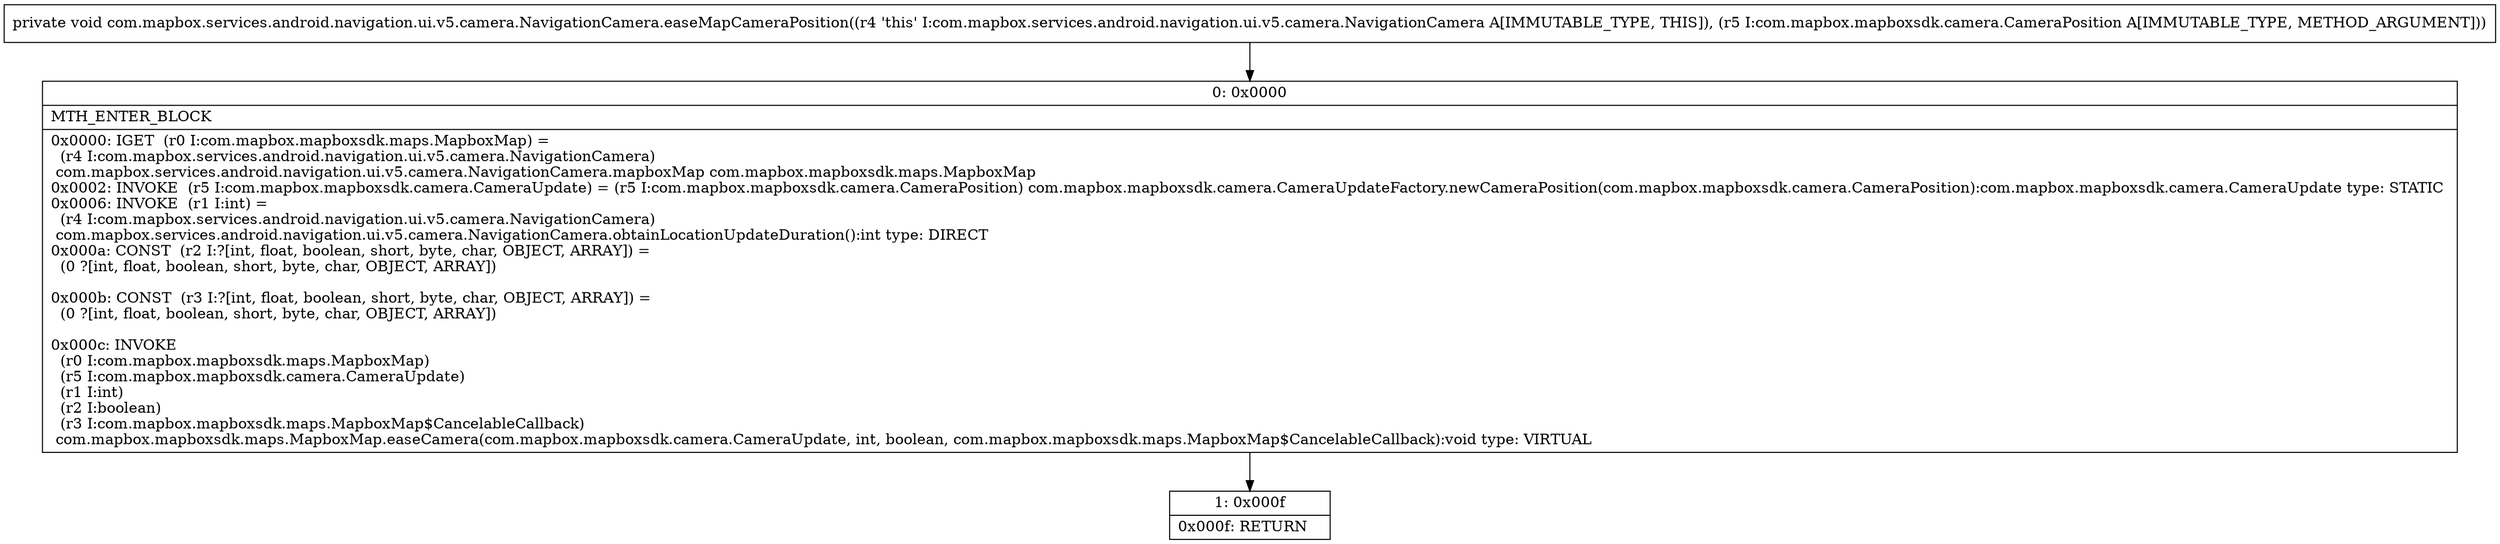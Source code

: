 digraph "CFG forcom.mapbox.services.android.navigation.ui.v5.camera.NavigationCamera.easeMapCameraPosition(Lcom\/mapbox\/mapboxsdk\/camera\/CameraPosition;)V" {
Node_0 [shape=record,label="{0\:\ 0x0000|MTH_ENTER_BLOCK\l|0x0000: IGET  (r0 I:com.mapbox.mapboxsdk.maps.MapboxMap) = \l  (r4 I:com.mapbox.services.android.navigation.ui.v5.camera.NavigationCamera)\l com.mapbox.services.android.navigation.ui.v5.camera.NavigationCamera.mapboxMap com.mapbox.mapboxsdk.maps.MapboxMap \l0x0002: INVOKE  (r5 I:com.mapbox.mapboxsdk.camera.CameraUpdate) = (r5 I:com.mapbox.mapboxsdk.camera.CameraPosition) com.mapbox.mapboxsdk.camera.CameraUpdateFactory.newCameraPosition(com.mapbox.mapboxsdk.camera.CameraPosition):com.mapbox.mapboxsdk.camera.CameraUpdate type: STATIC \l0x0006: INVOKE  (r1 I:int) = \l  (r4 I:com.mapbox.services.android.navigation.ui.v5.camera.NavigationCamera)\l com.mapbox.services.android.navigation.ui.v5.camera.NavigationCamera.obtainLocationUpdateDuration():int type: DIRECT \l0x000a: CONST  (r2 I:?[int, float, boolean, short, byte, char, OBJECT, ARRAY]) = \l  (0 ?[int, float, boolean, short, byte, char, OBJECT, ARRAY])\l \l0x000b: CONST  (r3 I:?[int, float, boolean, short, byte, char, OBJECT, ARRAY]) = \l  (0 ?[int, float, boolean, short, byte, char, OBJECT, ARRAY])\l \l0x000c: INVOKE  \l  (r0 I:com.mapbox.mapboxsdk.maps.MapboxMap)\l  (r5 I:com.mapbox.mapboxsdk.camera.CameraUpdate)\l  (r1 I:int)\l  (r2 I:boolean)\l  (r3 I:com.mapbox.mapboxsdk.maps.MapboxMap$CancelableCallback)\l com.mapbox.mapboxsdk.maps.MapboxMap.easeCamera(com.mapbox.mapboxsdk.camera.CameraUpdate, int, boolean, com.mapbox.mapboxsdk.maps.MapboxMap$CancelableCallback):void type: VIRTUAL \l}"];
Node_1 [shape=record,label="{1\:\ 0x000f|0x000f: RETURN   \l}"];
MethodNode[shape=record,label="{private void com.mapbox.services.android.navigation.ui.v5.camera.NavigationCamera.easeMapCameraPosition((r4 'this' I:com.mapbox.services.android.navigation.ui.v5.camera.NavigationCamera A[IMMUTABLE_TYPE, THIS]), (r5 I:com.mapbox.mapboxsdk.camera.CameraPosition A[IMMUTABLE_TYPE, METHOD_ARGUMENT])) }"];
MethodNode -> Node_0;
Node_0 -> Node_1;
}


